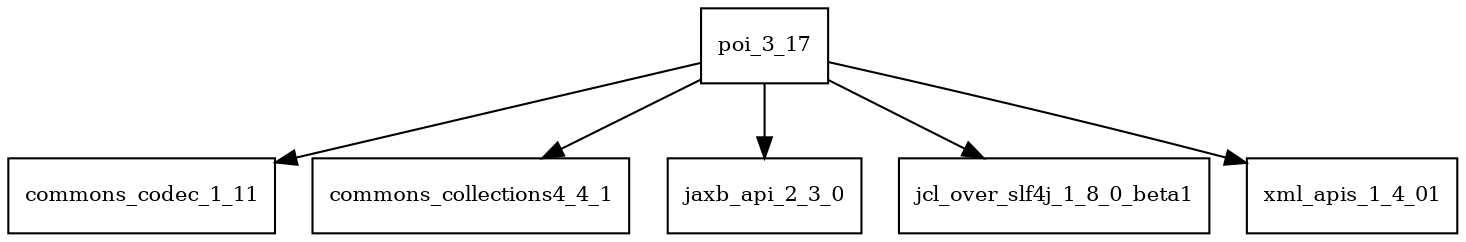digraph poi_3_17_dependencies {
  node [shape = box, fontsize=10.0];
  poi_3_17 -> commons_codec_1_11;
  poi_3_17 -> commons_collections4_4_1;
  poi_3_17 -> jaxb_api_2_3_0;
  poi_3_17 -> jcl_over_slf4j_1_8_0_beta1;
  poi_3_17 -> xml_apis_1_4_01;
}
